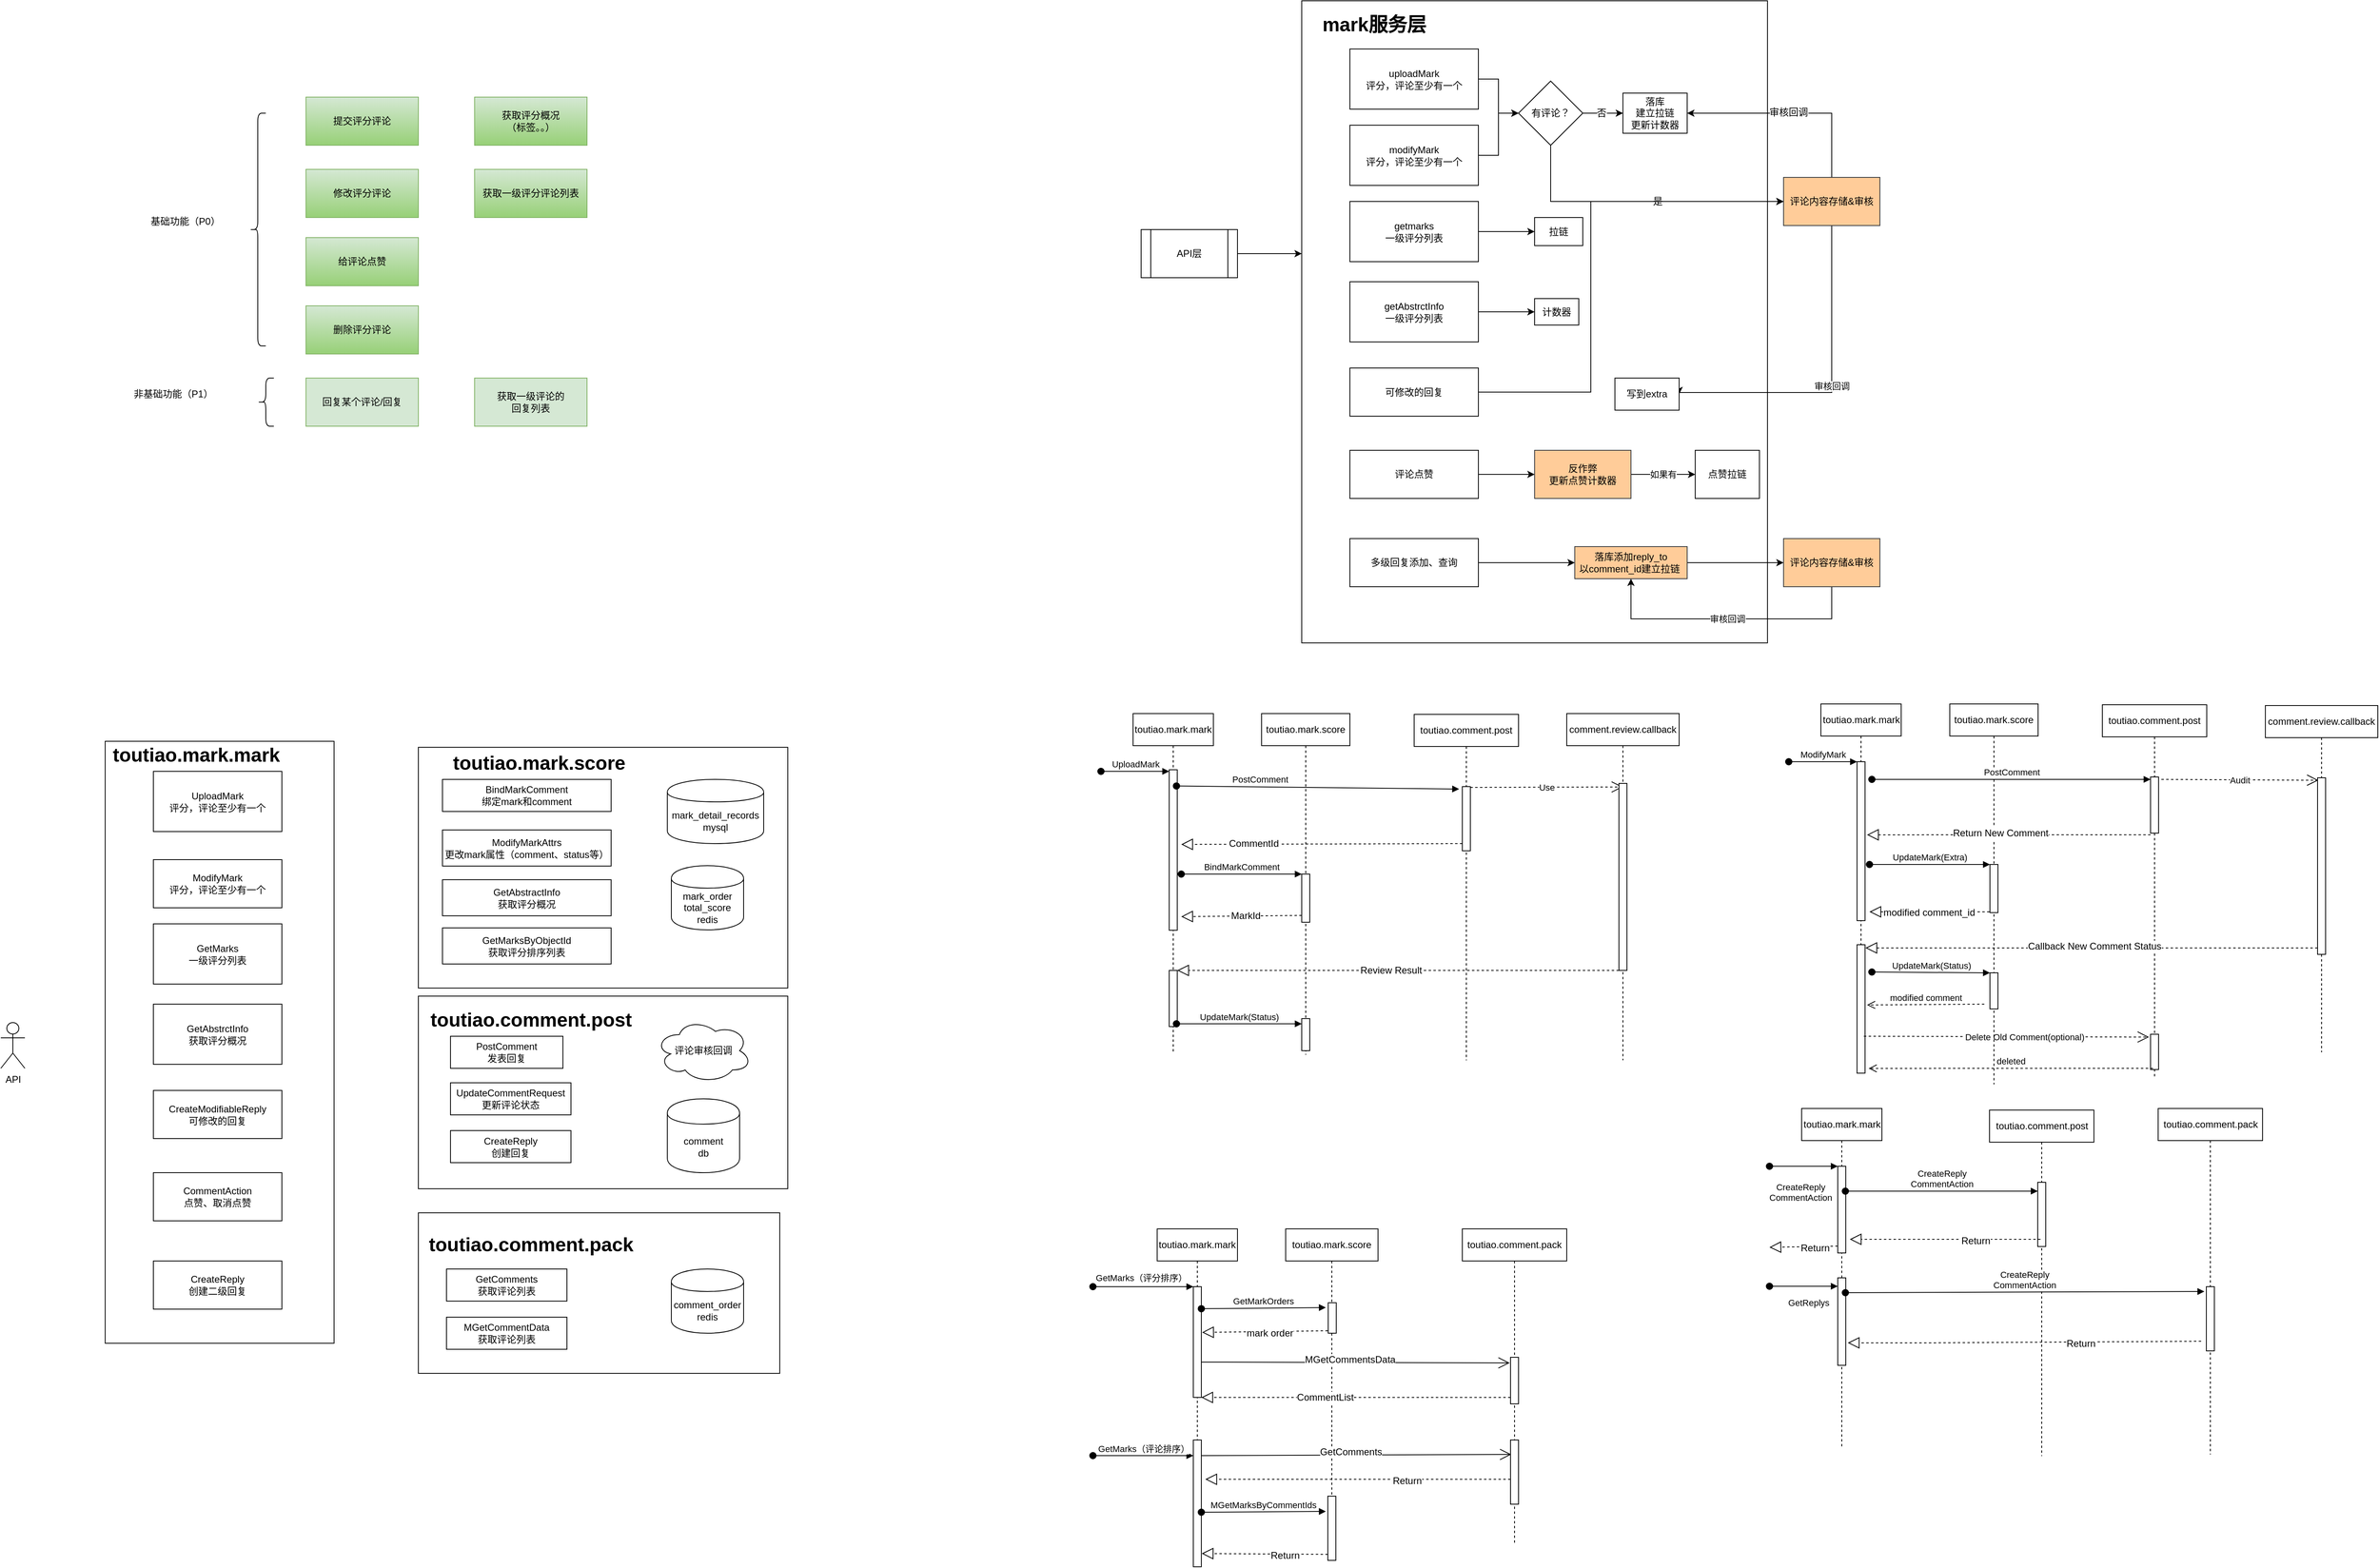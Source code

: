 <mxfile version="10.5.9" type="github"><diagram id="iooIdFOEJ5cIT9L6eQo0" name="Page-1"><mxGraphModel dx="1158" dy="646" grid="1" gridSize="10" guides="1" tooltips="1" connect="1" arrows="1" fold="1" page="1" pageScale="1" pageWidth="5000" pageHeight="4169" math="0" shadow="0"><root><mxCell id="0"/><mxCell id="1" parent="0"/><mxCell id="ibXD6dueDuNmce3GwXh5-18" value="" style="rounded=0;whiteSpace=wrap;html=1;" parent="1" vertex="1"><mxGeometry x="640" y="1560" width="450" height="200" as="geometry"/></mxCell><mxCell id="ibXD6dueDuNmce3GwXh5-8" value="" style="rounded=0;whiteSpace=wrap;html=1;" parent="1" vertex="1"><mxGeometry x="250" y="972.5" width="285" height="750" as="geometry"/></mxCell><mxCell id="VQT5lok_7A-2GK5pUHQ1-19" value="" style="rounded=0;whiteSpace=wrap;html=1;" parent="1" vertex="1"><mxGeometry x="1740" y="50" width="580" height="800" as="geometry"/></mxCell><mxCell id="VQT5lok_7A-2GK5pUHQ1-1" value="提交评分评论" style="rounded=0;whiteSpace=wrap;html=1;fillColor=#d5e8d4;strokeColor=#82b366;gradientColor=#97d077;" parent="1" vertex="1"><mxGeometry x="500" y="170" width="140" height="60" as="geometry"/></mxCell><mxCell id="VQT5lok_7A-2GK5pUHQ1-2" value="修改评分评论" style="rounded=0;whiteSpace=wrap;html=1;fillColor=#d5e8d4;strokeColor=#82b366;gradientColor=#97d077;" parent="1" vertex="1"><mxGeometry x="500" y="260" width="140" height="60" as="geometry"/></mxCell><mxCell id="VQT5lok_7A-2GK5pUHQ1-3" value="给评论点赞" style="rounded=0;whiteSpace=wrap;html=1;fillColor=#d5e8d4;strokeColor=#82b366;gradientColor=#97d077;" parent="1" vertex="1"><mxGeometry x="500" y="345" width="140" height="60" as="geometry"/></mxCell><mxCell id="VQT5lok_7A-2GK5pUHQ1-4" value="回复某个评论/回复" style="rounded=0;whiteSpace=wrap;html=1;fillColor=#d5e8d4;strokeColor=#82b366;" parent="1" vertex="1"><mxGeometry x="500" y="520" width="140" height="60" as="geometry"/></mxCell><mxCell id="VQT5lok_7A-2GK5pUHQ1-5" value="获取评分概况&lt;br&gt;（标签。。）" style="rounded=0;whiteSpace=wrap;html=1;fillColor=#d5e8d4;strokeColor=#82b366;gradientColor=#97d077;" parent="1" vertex="1"><mxGeometry x="710" y="170" width="140" height="60" as="geometry"/></mxCell><mxCell id="VQT5lok_7A-2GK5pUHQ1-8" value="获取一级评分评论列表" style="rounded=0;whiteSpace=wrap;html=1;fillColor=#d5e8d4;strokeColor=#82b366;gradientColor=#97d077;" parent="1" vertex="1"><mxGeometry x="710" y="260" width="140" height="60" as="geometry"/></mxCell><mxCell id="VQT5lok_7A-2GK5pUHQ1-9" value="获取一级评论的&lt;br&gt;回复列表" style="rounded=0;whiteSpace=wrap;html=1;fillColor=#d5e8d4;strokeColor=#82b366;" parent="1" vertex="1"><mxGeometry x="710" y="520" width="140" height="60" as="geometry"/></mxCell><mxCell id="VQT5lok_7A-2GK5pUHQ1-11" value="" style="shape=curlyBracket;whiteSpace=wrap;html=1;rounded=1;" parent="1" vertex="1"><mxGeometry x="430" y="190" width="20" height="290" as="geometry"/></mxCell><mxCell id="VQT5lok_7A-2GK5pUHQ1-12" value="基础功能（P0）" style="text;html=1;strokeColor=none;fillColor=none;align=center;verticalAlign=middle;whiteSpace=wrap;rounded=0;" parent="1" vertex="1"><mxGeometry x="300" y="315" width="100" height="20" as="geometry"/></mxCell><mxCell id="VQT5lok_7A-2GK5pUHQ1-13" value="" style="shape=curlyBracket;whiteSpace=wrap;html=1;rounded=1;" parent="1" vertex="1"><mxGeometry x="440" y="520" width="20" height="60" as="geometry"/></mxCell><mxCell id="VQT5lok_7A-2GK5pUHQ1-14" value="非基础功能（P1）" style="text;html=1;strokeColor=none;fillColor=none;align=center;verticalAlign=middle;whiteSpace=wrap;rounded=0;" parent="1" vertex="1"><mxGeometry x="280" y="530" width="110" height="20" as="geometry"/></mxCell><mxCell id="VQT5lok_7A-2GK5pUHQ1-41" style="edgeStyle=orthogonalEdgeStyle;rounded=0;orthogonalLoop=1;jettySize=auto;html=1;entryX=0;entryY=0.5;entryDx=0;entryDy=0;" parent="1" source="VQT5lok_7A-2GK5pUHQ1-17" target="VQT5lok_7A-2GK5pUHQ1-34" edge="1"><mxGeometry relative="1" as="geometry"/></mxCell><mxCell id="VQT5lok_7A-2GK5pUHQ1-17" value="uploadMark&lt;br&gt;评分，评论至少有一个&lt;br&gt;" style="rounded=0;whiteSpace=wrap;html=1;" parent="1" vertex="1"><mxGeometry x="1800" y="110" width="160" height="75" as="geometry"/></mxCell><mxCell id="VQT5lok_7A-2GK5pUHQ1-28" value="落库&lt;br&gt;建立拉链&lt;br&gt;更新计数器&lt;br&gt;" style="rounded=0;whiteSpace=wrap;html=1;" parent="1" vertex="1"><mxGeometry x="2140" y="165" width="80" height="50" as="geometry"/></mxCell><mxCell id="VQT5lok_7A-2GK5pUHQ1-44" value="" style="edgeStyle=orthogonalEdgeStyle;rounded=0;orthogonalLoop=1;jettySize=auto;html=1;" parent="1" source="VQT5lok_7A-2GK5pUHQ1-18" target="VQT5lok_7A-2GK5pUHQ1-19" edge="1"><mxGeometry relative="1" as="geometry"><mxPoint x="1640" y="315" as="targetPoint"/><Array as="points"><mxPoint x="1620" y="365"/><mxPoint x="1620" y="365"/></Array></mxGeometry></mxCell><mxCell id="VQT5lok_7A-2GK5pUHQ1-18" value="API层" style="shape=process;whiteSpace=wrap;html=1;backgroundOutline=1;" parent="1" vertex="1"><mxGeometry x="1540" y="335" width="120" height="60" as="geometry"/></mxCell><mxCell id="VQT5lok_7A-2GK5pUHQ1-20" value="mark服务层" style="text;strokeColor=none;fillColor=none;html=1;fontSize=24;fontStyle=1;verticalAlign=middle;align=center;" parent="1" vertex="1"><mxGeometry x="1780" y="60" width="100" height="40" as="geometry"/></mxCell><mxCell id="VQT5lok_7A-2GK5pUHQ1-42" style="edgeStyle=orthogonalEdgeStyle;rounded=0;orthogonalLoop=1;jettySize=auto;html=1;entryX=0;entryY=0.5;entryDx=0;entryDy=0;" parent="1" source="VQT5lok_7A-2GK5pUHQ1-21" target="VQT5lok_7A-2GK5pUHQ1-34" edge="1"><mxGeometry relative="1" as="geometry"/></mxCell><mxCell id="VQT5lok_7A-2GK5pUHQ1-21" value="modifyMark&lt;br&gt;评分，评论至少有一个&lt;br&gt;" style="rounded=0;whiteSpace=wrap;html=1;" parent="1" vertex="1"><mxGeometry x="1800" y="205" width="160" height="75" as="geometry"/></mxCell><mxCell id="VQT5lok_7A-2GK5pUHQ1-24" value="删除评分评论" style="rounded=0;whiteSpace=wrap;html=1;fillColor=#d5e8d4;strokeColor=#82b366;gradientColor=#97d077;" parent="1" vertex="1"><mxGeometry x="500" y="430" width="140" height="60" as="geometry"/></mxCell><mxCell id="VQT5lok_7A-2GK5pUHQ1-46" value="" style="edgeStyle=orthogonalEdgeStyle;rounded=0;orthogonalLoop=1;jettySize=auto;html=1;" parent="1" source="VQT5lok_7A-2GK5pUHQ1-25" target="VQT5lok_7A-2GK5pUHQ1-45" edge="1"><mxGeometry relative="1" as="geometry"/></mxCell><mxCell id="VQT5lok_7A-2GK5pUHQ1-25" value="getmarks&lt;br&gt;一级评分列表&lt;br&gt;" style="rounded=0;whiteSpace=wrap;html=1;" parent="1" vertex="1"><mxGeometry x="1800" y="300" width="160" height="75" as="geometry"/></mxCell><mxCell id="VQT5lok_7A-2GK5pUHQ1-52" value="" style="edgeStyle=orthogonalEdgeStyle;rounded=0;orthogonalLoop=1;jettySize=auto;html=1;" parent="1" source="VQT5lok_7A-2GK5pUHQ1-49" target="VQT5lok_7A-2GK5pUHQ1-51" edge="1"><mxGeometry relative="1" as="geometry"/></mxCell><mxCell id="VQT5lok_7A-2GK5pUHQ1-49" value="getAbstrctInfo&lt;br&gt;一级评分列表&lt;br&gt;" style="rounded=0;whiteSpace=wrap;html=1;" parent="1" vertex="1"><mxGeometry x="1800" y="400" width="160" height="75" as="geometry"/></mxCell><mxCell id="VQT5lok_7A-2GK5pUHQ1-51" value="计数器&lt;br&gt;" style="rounded=0;whiteSpace=wrap;html=1;" parent="1" vertex="1"><mxGeometry x="2030" y="421" width="55" height="33" as="geometry"/></mxCell><mxCell id="VQT5lok_7A-2GK5pUHQ1-45" value="拉链" style="rounded=0;whiteSpace=wrap;html=1;" parent="1" vertex="1"><mxGeometry x="2030" y="320" width="60" height="35" as="geometry"/></mxCell><mxCell id="VQT5lok_7A-2GK5pUHQ1-39" style="edgeStyle=orthogonalEdgeStyle;rounded=0;orthogonalLoop=1;jettySize=auto;html=1;entryX=1;entryY=0.5;entryDx=0;entryDy=0;" parent="1" source="VQT5lok_7A-2GK5pUHQ1-30" target="VQT5lok_7A-2GK5pUHQ1-28" edge="1"><mxGeometry relative="1" as="geometry"><Array as="points"><mxPoint x="2400" y="190"/></Array></mxGeometry></mxCell><mxCell id="VQT5lok_7A-2GK5pUHQ1-40" value="审核回调" style="text;html=1;resizable=0;points=[];align=center;verticalAlign=middle;labelBackgroundColor=#ffffff;" parent="VQT5lok_7A-2GK5pUHQ1-39" vertex="1" connectable="0"><mxGeometry x="0.03" y="-1" relative="1" as="geometry"><mxPoint as="offset"/></mxGeometry></mxCell><mxCell id="VQT5lok_7A-2GK5pUHQ1-57" value="审核回调" style="edgeStyle=orthogonalEdgeStyle;rounded=0;orthogonalLoop=1;jettySize=auto;html=1;entryX=1;entryY=0.5;entryDx=0;entryDy=0;" parent="1" source="VQT5lok_7A-2GK5pUHQ1-30" target="VQT5lok_7A-2GK5pUHQ1-56" edge="1"><mxGeometry relative="1" as="geometry"><Array as="points"><mxPoint x="2400" y="538"/></Array></mxGeometry></mxCell><mxCell id="VQT5lok_7A-2GK5pUHQ1-30" value="评论内容存储&amp;amp;审核" style="rounded=0;whiteSpace=wrap;html=1;fillColor=#ffcc99;strokeColor=#36393d;" parent="1" vertex="1"><mxGeometry x="2340" y="270" width="120" height="60" as="geometry"/></mxCell><mxCell id="VQT5lok_7A-2GK5pUHQ1-35" value="" style="edgeStyle=orthogonalEdgeStyle;rounded=0;orthogonalLoop=1;jettySize=auto;html=1;" parent="1" source="VQT5lok_7A-2GK5pUHQ1-34" target="VQT5lok_7A-2GK5pUHQ1-28" edge="1"><mxGeometry relative="1" as="geometry"/></mxCell><mxCell id="VQT5lok_7A-2GK5pUHQ1-36" value="否" style="text;html=1;resizable=0;points=[];align=center;verticalAlign=middle;labelBackgroundColor=#ffffff;" parent="VQT5lok_7A-2GK5pUHQ1-35" vertex="1" connectable="0"><mxGeometry x="-0.08" relative="1" as="geometry"><mxPoint as="offset"/></mxGeometry></mxCell><mxCell id="VQT5lok_7A-2GK5pUHQ1-37" style="edgeStyle=orthogonalEdgeStyle;rounded=0;orthogonalLoop=1;jettySize=auto;html=1;entryX=0;entryY=0.5;entryDx=0;entryDy=0;" parent="1" source="VQT5lok_7A-2GK5pUHQ1-34" target="VQT5lok_7A-2GK5pUHQ1-30" edge="1"><mxGeometry relative="1" as="geometry"><Array as="points"><mxPoint x="2050" y="300"/></Array></mxGeometry></mxCell><mxCell id="VQT5lok_7A-2GK5pUHQ1-38" value="是" style="text;html=1;resizable=0;points=[];align=center;verticalAlign=middle;labelBackgroundColor=#ffffff;" parent="VQT5lok_7A-2GK5pUHQ1-37" vertex="1" connectable="0"><mxGeometry x="0.128" relative="1" as="geometry"><mxPoint as="offset"/></mxGeometry></mxCell><mxCell id="VQT5lok_7A-2GK5pUHQ1-34" value="有评论？" style="rhombus;whiteSpace=wrap;html=1;" parent="1" vertex="1"><mxGeometry x="2010" y="150" width="80" height="80" as="geometry"/></mxCell><mxCell id="VQT5lok_7A-2GK5pUHQ1-55" style="edgeStyle=orthogonalEdgeStyle;rounded=0;orthogonalLoop=1;jettySize=auto;html=1;" parent="1" source="VQT5lok_7A-2GK5pUHQ1-53" target="VQT5lok_7A-2GK5pUHQ1-30" edge="1"><mxGeometry relative="1" as="geometry"><Array as="points"><mxPoint x="2100" y="538"/><mxPoint x="2100" y="300"/></Array></mxGeometry></mxCell><mxCell id="VQT5lok_7A-2GK5pUHQ1-53" value="可修改的回复" style="rounded=0;whiteSpace=wrap;html=1;" parent="1" vertex="1"><mxGeometry x="1800" y="507.5" width="160" height="60" as="geometry"/></mxCell><mxCell id="VQT5lok_7A-2GK5pUHQ1-61" value="" style="edgeStyle=orthogonalEdgeStyle;rounded=0;orthogonalLoop=1;jettySize=auto;html=1;entryX=0;entryY=0.5;entryDx=0;entryDy=0;" parent="1" source="VQT5lok_7A-2GK5pUHQ1-54" target="VQT5lok_7A-2GK5pUHQ1-58" edge="1"><mxGeometry relative="1" as="geometry"><mxPoint x="2040" y="750" as="targetPoint"/></mxGeometry></mxCell><mxCell id="VQT5lok_7A-2GK5pUHQ1-54" value="多级回复添加、查询" style="rounded=0;whiteSpace=wrap;html=1;" parent="1" vertex="1"><mxGeometry x="1800" y="720" width="160" height="60" as="geometry"/></mxCell><mxCell id="VQT5lok_7A-2GK5pUHQ1-56" value="写到extra" style="rounded=0;whiteSpace=wrap;html=1;" parent="1" vertex="1"><mxGeometry x="2130" y="520" width="80" height="40" as="geometry"/></mxCell><mxCell id="VQT5lok_7A-2GK5pUHQ1-63" style="edgeStyle=orthogonalEdgeStyle;rounded=0;orthogonalLoop=1;jettySize=auto;html=1;entryX=0;entryY=0.5;entryDx=0;entryDy=0;" parent="1" source="VQT5lok_7A-2GK5pUHQ1-58" target="VQT5lok_7A-2GK5pUHQ1-62" edge="1"><mxGeometry relative="1" as="geometry"/></mxCell><mxCell id="VQT5lok_7A-2GK5pUHQ1-58" value="落库添加reply_to&lt;br&gt;以comment_id建立拉链&amp;nbsp;" style="rounded=0;whiteSpace=wrap;html=1;fillColor=#ffcc99;strokeColor=#36393d;" parent="1" vertex="1"><mxGeometry x="2080" y="730" width="140" height="40" as="geometry"/></mxCell><mxCell id="VQT5lok_7A-2GK5pUHQ1-64" value="审核回调" style="edgeStyle=orthogonalEdgeStyle;rounded=0;orthogonalLoop=1;jettySize=auto;html=1;entryX=0.5;entryY=1;entryDx=0;entryDy=0;" parent="1" source="VQT5lok_7A-2GK5pUHQ1-62" target="VQT5lok_7A-2GK5pUHQ1-58" edge="1"><mxGeometry relative="1" as="geometry"><Array as="points"><mxPoint x="2400" y="820"/><mxPoint x="2150" y="820"/></Array></mxGeometry></mxCell><mxCell id="VQT5lok_7A-2GK5pUHQ1-62" value="评论内容存储&amp;amp;审核" style="rounded=0;whiteSpace=wrap;html=1;fillColor=#ffcc99;strokeColor=#36393d;" parent="1" vertex="1"><mxGeometry x="2340" y="720" width="120" height="60" as="geometry"/></mxCell><mxCell id="VQT5lok_7A-2GK5pUHQ1-70" style="edgeStyle=orthogonalEdgeStyle;rounded=0;orthogonalLoop=1;jettySize=auto;html=1;entryX=0;entryY=0.5;entryDx=0;entryDy=0;" parent="1" source="VQT5lok_7A-2GK5pUHQ1-65" target="VQT5lok_7A-2GK5pUHQ1-66" edge="1"><mxGeometry relative="1" as="geometry"/></mxCell><mxCell id="VQT5lok_7A-2GK5pUHQ1-65" value="评论点赞" style="rounded=0;whiteSpace=wrap;html=1;" parent="1" vertex="1"><mxGeometry x="1800" y="610" width="160" height="60" as="geometry"/></mxCell><mxCell id="VQT5lok_7A-2GK5pUHQ1-69" value="如果有" style="edgeStyle=orthogonalEdgeStyle;rounded=0;orthogonalLoop=1;jettySize=auto;html=1;exitX=1;exitY=0.5;exitDx=0;exitDy=0;entryX=0;entryY=0.5;entryDx=0;entryDy=0;" parent="1" source="VQT5lok_7A-2GK5pUHQ1-66" target="VQT5lok_7A-2GK5pUHQ1-67" edge="1"><mxGeometry relative="1" as="geometry"/></mxCell><mxCell id="VQT5lok_7A-2GK5pUHQ1-66" value="反作弊&lt;br&gt;更新点赞计数器" style="rounded=0;whiteSpace=wrap;html=1;fillColor=#ffcc99;strokeColor=#36393d;" parent="1" vertex="1"><mxGeometry x="2030" y="610" width="120" height="60" as="geometry"/></mxCell><mxCell id="VQT5lok_7A-2GK5pUHQ1-67" value="点赞拉链" style="rounded=0;whiteSpace=wrap;html=1;" parent="1" vertex="1"><mxGeometry x="2230" y="610" width="80" height="60" as="geometry"/></mxCell><mxCell id="ibXD6dueDuNmce3GwXh5-1" value="UploadMark&lt;br&gt;评分，评论至少有一个&lt;br&gt;" style="rounded=0;whiteSpace=wrap;html=1;" parent="1" vertex="1"><mxGeometry x="310" y="1010" width="160" height="75" as="geometry"/></mxCell><mxCell id="ibXD6dueDuNmce3GwXh5-2" value="ModifyMark&lt;br&gt;评分，评论至少有一个&lt;br&gt;" style="rounded=0;whiteSpace=wrap;html=1;" parent="1" vertex="1"><mxGeometry x="310" y="1120" width="160" height="60" as="geometry"/></mxCell><mxCell id="ibXD6dueDuNmce3GwXh5-3" value="GetMarks&lt;br&gt;一级评分列表&lt;br&gt;" style="rounded=0;whiteSpace=wrap;html=1;" parent="1" vertex="1"><mxGeometry x="310" y="1200" width="160" height="75" as="geometry"/></mxCell><mxCell id="ibXD6dueDuNmce3GwXh5-4" value="GetAbstrctInfo&lt;br&gt;获取评分概况&lt;br&gt;" style="rounded=0;whiteSpace=wrap;html=1;" parent="1" vertex="1"><mxGeometry x="310" y="1300" width="160" height="75" as="geometry"/></mxCell><mxCell id="ibXD6dueDuNmce3GwXh5-5" value="CreateModifiableReply&lt;br&gt;可修改的回复" style="rounded=0;whiteSpace=wrap;html=1;" parent="1" vertex="1"><mxGeometry x="310" y="1407.5" width="160" height="60" as="geometry"/></mxCell><mxCell id="ibXD6dueDuNmce3GwXh5-6" value="CreateReply&lt;br&gt;创建二级回复&lt;br&gt;" style="rounded=0;whiteSpace=wrap;html=1;" parent="1" vertex="1"><mxGeometry x="310" y="1620" width="160" height="60" as="geometry"/></mxCell><mxCell id="ibXD6dueDuNmce3GwXh5-7" value="CommentAction&lt;br&gt;点赞、取消点赞&lt;br&gt;" style="rounded=0;whiteSpace=wrap;html=1;" parent="1" vertex="1"><mxGeometry x="310" y="1510" width="160" height="60" as="geometry"/></mxCell><mxCell id="ibXD6dueDuNmce3GwXh5-9" value="" style="rounded=0;whiteSpace=wrap;html=1;" parent="1" vertex="1"><mxGeometry x="640" y="980" width="460" height="300" as="geometry"/></mxCell><mxCell id="ibXD6dueDuNmce3GwXh5-10" value="toutiao.mark.mark" style="text;strokeColor=none;fillColor=none;html=1;fontSize=24;fontStyle=1;verticalAlign=middle;align=center;" parent="1" vertex="1"><mxGeometry x="250" y="970" width="225" height="40" as="geometry"/></mxCell><mxCell id="ibXD6dueDuNmce3GwXh5-11" value="toutiao.mark.score" style="text;strokeColor=none;fillColor=none;html=1;fontSize=24;fontStyle=1;verticalAlign=middle;align=center;" parent="1" vertex="1"><mxGeometry x="660" y="980" width="260" height="40" as="geometry"/></mxCell><mxCell id="ibXD6dueDuNmce3GwXh5-12" value="BindMarkComment&lt;br&gt;绑定mark和comment&lt;br&gt;" style="rounded=0;whiteSpace=wrap;html=1;" parent="1" vertex="1"><mxGeometry x="670" y="1020" width="210" height="40" as="geometry"/></mxCell><mxCell id="ibXD6dueDuNmce3GwXh5-15" value="" style="rounded=0;whiteSpace=wrap;html=1;" parent="1" vertex="1"><mxGeometry x="640" y="1290" width="460" height="240" as="geometry"/></mxCell><mxCell id="ibXD6dueDuNmce3GwXh5-16" value="toutiao.comment.post" style="text;strokeColor=none;fillColor=none;html=1;fontSize=24;fontStyle=1;verticalAlign=middle;align=center;" parent="1" vertex="1"><mxGeometry x="650" y="1300" width="260" height="40" as="geometry"/></mxCell><mxCell id="ibXD6dueDuNmce3GwXh5-17" value="toutiao.comment.pack" style="text;strokeColor=none;fillColor=none;html=1;fontSize=24;fontStyle=1;verticalAlign=middle;align=center;" parent="1" vertex="1"><mxGeometry x="650" y="1580" width="260" height="40" as="geometry"/></mxCell><mxCell id="ibXD6dueDuNmce3GwXh5-20" value="ModifyMarkAttrs&lt;br&gt;更改mark属性（comment、status等）&lt;br&gt;" style="rounded=0;whiteSpace=wrap;html=1;" parent="1" vertex="1"><mxGeometry x="670" y="1083" width="210" height="45" as="geometry"/></mxCell><mxCell id="ibXD6dueDuNmce3GwXh5-21" value="GetAbstractInfo&lt;br&gt;获取评分概况&lt;br&gt;" style="rounded=0;whiteSpace=wrap;html=1;" parent="1" vertex="1"><mxGeometry x="670" y="1145" width="210" height="45" as="geometry"/></mxCell><mxCell id="ibXD6dueDuNmce3GwXh5-22" value="GetMarksByObjectId&lt;br&gt;获取评分排序列表&lt;br&gt;" style="rounded=0;whiteSpace=wrap;html=1;" parent="1" vertex="1"><mxGeometry x="670" y="1205" width="210" height="45" as="geometry"/></mxCell><mxCell id="ibXD6dueDuNmce3GwXh5-23" value="PostComment&lt;br&gt;发表回复&lt;br&gt;" style="rounded=0;whiteSpace=wrap;html=1;" parent="1" vertex="1"><mxGeometry x="680" y="1340" width="140" height="40" as="geometry"/></mxCell><mxCell id="ibXD6dueDuNmce3GwXh5-26" value="UpdateCommentRequest&lt;br&gt;更新评论状态&lt;br&gt;" style="rounded=0;whiteSpace=wrap;html=1;" parent="1" vertex="1"><mxGeometry x="680" y="1398" width="150" height="40" as="geometry"/></mxCell><mxCell id="ibXD6dueDuNmce3GwXh5-27" value="CreateReply&lt;br&gt;创建回复&lt;br&gt;" style="rounded=0;whiteSpace=wrap;html=1;" parent="1" vertex="1"><mxGeometry x="680" y="1457.5" width="150" height="40" as="geometry"/></mxCell><mxCell id="ibXD6dueDuNmce3GwXh5-28" value="GetComments&lt;br&gt;获取评论列表&lt;br&gt;" style="rounded=0;whiteSpace=wrap;html=1;" parent="1" vertex="1"><mxGeometry x="675" y="1630" width="150" height="40" as="geometry"/></mxCell><mxCell id="ibXD6dueDuNmce3GwXh5-29" value="MGetCommentData&lt;br&gt;获取评论列表&lt;br&gt;" style="rounded=0;whiteSpace=wrap;html=1;" parent="1" vertex="1"><mxGeometry x="675" y="1690" width="150" height="40" as="geometry"/></mxCell><mxCell id="ibXD6dueDuNmce3GwXh5-44" value="API" style="shape=umlActor;verticalLabelPosition=bottom;labelBackgroundColor=#ffffff;verticalAlign=top;html=1;outlineConnect=0;" parent="1" vertex="1"><mxGeometry x="120" y="1323" width="30" height="57" as="geometry"/></mxCell><mxCell id="ibXD6dueDuNmce3GwXh5-47" value="toutiao.mark.mark" style="shape=umlLifeline;perimeter=lifelinePerimeter;whiteSpace=wrap;html=1;container=1;collapsible=0;recursiveResize=0;outlineConnect=0;" parent="1" vertex="1"><mxGeometry x="1530" y="938" width="100" height="422" as="geometry"/></mxCell><mxCell id="ibXD6dueDuNmce3GwXh5-54" value="" style="html=1;points=[];perimeter=orthogonalPerimeter;" parent="ibXD6dueDuNmce3GwXh5-47" vertex="1"><mxGeometry x="45" y="70" width="10" height="200" as="geometry"/></mxCell><mxCell id="ibXD6dueDuNmce3GwXh5-55" value="UploadMark" style="html=1;verticalAlign=bottom;startArrow=oval;endArrow=block;startSize=8;" parent="ibXD6dueDuNmce3GwXh5-47" target="ibXD6dueDuNmce3GwXh5-54" edge="1"><mxGeometry relative="1" as="geometry"><mxPoint x="-40" y="72" as="sourcePoint"/></mxGeometry></mxCell><mxCell id="ibXD6dueDuNmce3GwXh5-73" value="" style="endArrow=block;dashed=1;endFill=0;endSize=12;html=1;exitX=0;exitY=0.913;exitDx=0;exitDy=0;exitPerimeter=0;" parent="ibXD6dueDuNmce3GwXh5-47" edge="1"><mxGeometry width="160" relative="1" as="geometry"><mxPoint x="210" y="251.5" as="sourcePoint"/><mxPoint x="60" y="253" as="targetPoint"/></mxGeometry></mxCell><mxCell id="ibXD6dueDuNmce3GwXh5-74" value="MarkId" style="text;html=1;resizable=0;points=[];align=center;verticalAlign=middle;labelBackgroundColor=#ffffff;" parent="ibXD6dueDuNmce3GwXh5-73" vertex="1" connectable="0"><mxGeometry x="-0.318" y="2" relative="1" as="geometry"><mxPoint x="-19" y="-2" as="offset"/></mxGeometry></mxCell><mxCell id="ibXD6dueDuNmce3GwXh5-168" value="" style="html=1;points=[];perimeter=orthogonalPerimeter;" parent="ibXD6dueDuNmce3GwXh5-47" vertex="1"><mxGeometry x="45" y="320" width="10" height="70" as="geometry"/></mxCell><mxCell id="ibXD6dueDuNmce3GwXh5-49" value="toutiao.mark.score" style="shape=umlLifeline;perimeter=lifelinePerimeter;whiteSpace=wrap;html=1;container=1;collapsible=0;recursiveResize=0;outlineConnect=0;" parent="1" vertex="1"><mxGeometry x="1690" y="938" width="110" height="425" as="geometry"/></mxCell><mxCell id="ibXD6dueDuNmce3GwXh5-68" value="" style="html=1;points=[];perimeter=orthogonalPerimeter;" parent="ibXD6dueDuNmce3GwXh5-49" vertex="1"><mxGeometry x="50" y="200" width="10" height="60" as="geometry"/></mxCell><mxCell id="ibXD6dueDuNmce3GwXh5-69" value="BindMarkComment" style="html=1;verticalAlign=bottom;startArrow=oval;endArrow=block;startSize=8;" parent="ibXD6dueDuNmce3GwXh5-49" target="ibXD6dueDuNmce3GwXh5-68" edge="1"><mxGeometry relative="1" as="geometry"><mxPoint x="-100" y="200" as="sourcePoint"/></mxGeometry></mxCell><mxCell id="ibXD6dueDuNmce3GwXh5-169" value="" style="html=1;points=[];perimeter=orthogonalPerimeter;" parent="ibXD6dueDuNmce3GwXh5-49" vertex="1"><mxGeometry x="50" y="380" width="10" height="40" as="geometry"/></mxCell><mxCell id="ibXD6dueDuNmce3GwXh5-50" value="toutiao.comment.post" style="shape=umlLifeline;perimeter=lifelinePerimeter;whiteSpace=wrap;html=1;container=1;collapsible=0;recursiveResize=0;outlineConnect=0;" parent="1" vertex="1"><mxGeometry x="1880" y="939" width="130" height="431" as="geometry"/></mxCell><mxCell id="ibXD6dueDuNmce3GwXh5-58" value="" style="html=1;points=[];perimeter=orthogonalPerimeter;" parent="ibXD6dueDuNmce3GwXh5-50" vertex="1"><mxGeometry x="60" y="90" width="10" height="80" as="geometry"/></mxCell><mxCell id="YWInM7oDBnEMc51So6lA-2" value="Use" style="endArrow=open;endSize=12;dashed=1;html=1;entryX=0.5;entryY=0.019;entryDx=0;entryDy=0;entryPerimeter=0;" parent="ibXD6dueDuNmce3GwXh5-50" target="ibXD6dueDuNmce3GwXh5-60" edge="1"><mxGeometry width="160" relative="1" as="geometry"><mxPoint x="70" y="91" as="sourcePoint"/><mxPoint x="230" y="91" as="targetPoint"/></mxGeometry></mxCell><mxCell id="ibXD6dueDuNmce3GwXh5-52" value="comment.review.callback" style="shape=umlLifeline;perimeter=lifelinePerimeter;whiteSpace=wrap;html=1;container=1;collapsible=0;recursiveResize=0;outlineConnect=0;" parent="1" vertex="1"><mxGeometry x="2070" y="938" width="140" height="432" as="geometry"/></mxCell><mxCell id="ibXD6dueDuNmce3GwXh5-60" value="" style="html=1;points=[];perimeter=orthogonalPerimeter;" parent="ibXD6dueDuNmce3GwXh5-52" vertex="1"><mxGeometry x="65" y="87" width="10" height="233" as="geometry"/></mxCell><mxCell id="ibXD6dueDuNmce3GwXh5-59" value="PostComment" style="html=1;verticalAlign=bottom;startArrow=oval;endArrow=block;startSize=8;exitX=0.9;exitY=0.101;exitDx=0;exitDy=0;exitPerimeter=0;entryX=-0.4;entryY=0.038;entryDx=0;entryDy=0;entryPerimeter=0;" parent="1" source="ibXD6dueDuNmce3GwXh5-54" target="ibXD6dueDuNmce3GwXh5-58" edge="1"><mxGeometry x="-0.408" relative="1" as="geometry"><mxPoint x="1880" y="1029" as="sourcePoint"/><mxPoint as="offset"/></mxGeometry></mxCell><mxCell id="ibXD6dueDuNmce3GwXh5-62" value="" style="endArrow=block;dashed=1;endFill=0;endSize=12;html=1;" parent="1" source="ibXD6dueDuNmce3GwXh5-60" target="ibXD6dueDuNmce3GwXh5-168" edge="1"><mxGeometry width="160" relative="1" as="geometry"><mxPoint x="2180" y="1220" as="sourcePoint"/><mxPoint x="2240" y="1110" as="targetPoint"/></mxGeometry></mxCell><mxCell id="ibXD6dueDuNmce3GwXh5-63" value="Review Result" style="text;html=1;resizable=0;points=[];align=center;verticalAlign=middle;labelBackgroundColor=#ffffff;" parent="ibXD6dueDuNmce3GwXh5-62" vertex="1" connectable="0"><mxGeometry x="-0.318" y="2" relative="1" as="geometry"><mxPoint x="-97" y="-2" as="offset"/></mxGeometry></mxCell><mxCell id="ibXD6dueDuNmce3GwXh5-66" value="" style="endArrow=block;dashed=1;endFill=0;endSize=12;html=1;exitX=0;exitY=0.913;exitDx=0;exitDy=0;exitPerimeter=0;" parent="1" edge="1"><mxGeometry width="160" relative="1" as="geometry"><mxPoint x="1940" y="1100" as="sourcePoint"/><mxPoint x="1590" y="1101" as="targetPoint"/></mxGeometry></mxCell><mxCell id="ibXD6dueDuNmce3GwXh5-67" value="CommentId" style="text;html=1;resizable=0;points=[];align=center;verticalAlign=middle;labelBackgroundColor=#ffffff;" parent="ibXD6dueDuNmce3GwXh5-66" vertex="1" connectable="0"><mxGeometry x="-0.318" y="2" relative="1" as="geometry"><mxPoint x="-141" y="-2.5" as="offset"/></mxGeometry></mxCell><mxCell id="ibXD6dueDuNmce3GwXh5-70" value="mark_detail_records&lt;br&gt;mysql&lt;br&gt;" style="shape=cylinder;whiteSpace=wrap;html=1;boundedLbl=1;backgroundOutline=1;" parent="1" vertex="1"><mxGeometry x="950" y="1020" width="120" height="80" as="geometry"/></mxCell><mxCell id="ibXD6dueDuNmce3GwXh5-71" value="mark_order&lt;br&gt;total_score&lt;br&gt;redis&lt;br&gt;" style="shape=cylinder;whiteSpace=wrap;html=1;boundedLbl=1;backgroundOutline=1;" parent="1" vertex="1"><mxGeometry x="955" y="1127.5" width="90" height="80" as="geometry"/></mxCell><mxCell id="ibXD6dueDuNmce3GwXh5-77" value="comment&lt;br&gt;db&lt;br&gt;" style="shape=cylinder;whiteSpace=wrap;html=1;boundedLbl=1;backgroundOutline=1;" parent="1" vertex="1"><mxGeometry x="950" y="1418" width="90" height="92" as="geometry"/></mxCell><mxCell id="ibXD6dueDuNmce3GwXh5-78" value="comment_order&lt;br&gt;redis&lt;br&gt;" style="shape=cylinder;whiteSpace=wrap;html=1;boundedLbl=1;backgroundOutline=1;" parent="1" vertex="1"><mxGeometry x="955" y="1630" width="90" height="80" as="geometry"/></mxCell><mxCell id="ibXD6dueDuNmce3GwXh5-79" value="评论审核回调" style="ellipse;shape=cloud;whiteSpace=wrap;html=1;" parent="1" vertex="1"><mxGeometry x="935" y="1318" width="120" height="80" as="geometry"/></mxCell><mxCell id="ibXD6dueDuNmce3GwXh5-123" value="toutiao.mark.mark" style="shape=umlLifeline;perimeter=lifelinePerimeter;whiteSpace=wrap;html=1;container=1;collapsible=0;recursiveResize=0;outlineConnect=0;" parent="1" vertex="1"><mxGeometry x="1560" y="1580" width="100" height="393" as="geometry"/></mxCell><mxCell id="ibXD6dueDuNmce3GwXh5-124" value="" style="html=1;points=[];perimeter=orthogonalPerimeter;" parent="ibXD6dueDuNmce3GwXh5-123" vertex="1"><mxGeometry x="45" y="72" width="10" height="138" as="geometry"/></mxCell><mxCell id="ibXD6dueDuNmce3GwXh5-125" value="GetMarks（评分排序）" style="html=1;verticalAlign=bottom;startArrow=oval;endArrow=block;startSize=8;" parent="ibXD6dueDuNmce3GwXh5-123" target="ibXD6dueDuNmce3GwXh5-124" edge="1"><mxGeometry x="-0.04" y="2" relative="1" as="geometry"><mxPoint x="-80" y="72" as="sourcePoint"/><mxPoint as="offset"/></mxGeometry></mxCell><mxCell id="ibXD6dueDuNmce3GwXh5-149" value="" style="html=1;points=[];perimeter=orthogonalPerimeter;" parent="ibXD6dueDuNmce3GwXh5-123" vertex="1"><mxGeometry x="45" y="263" width="10" height="158" as="geometry"/></mxCell><mxCell id="ibXD6dueDuNmce3GwXh5-128" value="toutiao.mark.score" style="shape=umlLifeline;perimeter=lifelinePerimeter;whiteSpace=wrap;html=1;container=1;collapsible=0;recursiveResize=0;outlineConnect=0;" parent="1" vertex="1"><mxGeometry x="1720" y="1580" width="115" height="393" as="geometry"/></mxCell><mxCell id="ibXD6dueDuNmce3GwXh5-144" value="" style="html=1;points=[];perimeter=orthogonalPerimeter;" parent="ibXD6dueDuNmce3GwXh5-128" vertex="1"><mxGeometry x="52.5" y="333" width="10" height="80" as="geometry"/></mxCell><mxCell id="ibXD6dueDuNmce3GwXh5-151" value="" style="endArrow=open;endFill=1;endSize=12;html=1;entryX=0.1;entryY=0.225;entryDx=0;entryDy=0;entryPerimeter=0;" parent="ibXD6dueDuNmce3GwXh5-128" target="ibXD6dueDuNmce3GwXh5-154" edge="1"><mxGeometry width="160" relative="1" as="geometry"><mxPoint x="-105" y="282.5" as="sourcePoint"/><mxPoint x="119.5" y="282.5" as="targetPoint"/><Array as="points"/></mxGeometry></mxCell><mxCell id="ibXD6dueDuNmce3GwXh5-152" value="GetComments" style="text;html=1;resizable=0;points=[];align=center;verticalAlign=middle;labelBackgroundColor=#ffffff;" parent="ibXD6dueDuNmce3GwXh5-151" vertex="1" connectable="0"><mxGeometry x="-0.037" y="4" relative="1" as="geometry"><mxPoint as="offset"/></mxGeometry></mxCell><mxCell id="ibXD6dueDuNmce3GwXh5-157" value="" style="html=1;points=[];perimeter=orthogonalPerimeter;" parent="ibXD6dueDuNmce3GwXh5-128" vertex="1"><mxGeometry x="53" y="92" width="10" height="38" as="geometry"/></mxCell><mxCell id="ibXD6dueDuNmce3GwXh5-134" value="toutiao.comment.pack" style="shape=umlLifeline;perimeter=lifelinePerimeter;whiteSpace=wrap;html=1;container=1;collapsible=0;recursiveResize=0;outlineConnect=0;" parent="1" vertex="1"><mxGeometry x="1940" y="1580" width="130" height="393" as="geometry"/></mxCell><mxCell id="ibXD6dueDuNmce3GwXh5-153" value="" style="html=1;points=[];perimeter=orthogonalPerimeter;" parent="ibXD6dueDuNmce3GwXh5-134" vertex="1"><mxGeometry x="60" y="160" width="10" height="58" as="geometry"/></mxCell><mxCell id="ibXD6dueDuNmce3GwXh5-154" value="" style="html=1;points=[];perimeter=orthogonalPerimeter;" parent="ibXD6dueDuNmce3GwXh5-134" vertex="1"><mxGeometry x="60" y="263" width="10" height="80" as="geometry"/></mxCell><mxCell id="ibXD6dueDuNmce3GwXh5-137" value="GetMarkOrders" style="html=1;verticalAlign=bottom;startArrow=oval;endArrow=block;startSize=8;exitX=1;exitY=0.199;exitDx=0;exitDy=0;exitPerimeter=0;" parent="1" source="ibXD6dueDuNmce3GwXh5-124" edge="1"><mxGeometry relative="1" as="geometry"><mxPoint x="1910" y="1670.5" as="sourcePoint"/><mxPoint x="1770" y="1678" as="targetPoint"/></mxGeometry></mxCell><mxCell id="ibXD6dueDuNmce3GwXh5-147" value="" style="endArrow=block;dashed=1;endFill=0;endSize=12;html=1;" parent="1" edge="1" target="ibXD6dueDuNmce3GwXh5-124"><mxGeometry width="160" relative="1" as="geometry"><mxPoint x="2000" y="1790" as="sourcePoint"/><mxPoint x="1782.5" y="1732" as="targetPoint"/><Array as="points"><mxPoint x="1790" y="1790"/></Array></mxGeometry></mxCell><mxCell id="ibXD6dueDuNmce3GwXh5-148" value="CommentList" style="text;html=1;resizable=0;points=[];align=center;verticalAlign=middle;labelBackgroundColor=#ffffff;" parent="ibXD6dueDuNmce3GwXh5-147" vertex="1" connectable="0"><mxGeometry x="-0.318" y="2" relative="1" as="geometry"><mxPoint x="-99.5" y="-2" as="offset"/></mxGeometry></mxCell><mxCell id="ibXD6dueDuNmce3GwXh5-150" value="GetMarks（评论排序）" style="html=1;verticalAlign=bottom;startArrow=oval;endArrow=block;startSize=8;" parent="1" edge="1"><mxGeometry relative="1" as="geometry"><mxPoint x="1480" y="1862.5" as="sourcePoint"/><mxPoint x="1605" y="1862.5" as="targetPoint"/></mxGeometry></mxCell><mxCell id="ibXD6dueDuNmce3GwXh5-155" value="" style="endArrow=block;dashed=1;endFill=0;endSize=12;html=1;" parent="1" edge="1"><mxGeometry width="160" relative="1" as="geometry"><mxPoint x="2000" y="1892" as="sourcePoint"/><mxPoint x="1620" y="1892" as="targetPoint"/></mxGeometry></mxCell><mxCell id="ibXD6dueDuNmce3GwXh5-156" value="Return" style="text;html=1;resizable=0;points=[];align=center;verticalAlign=middle;labelBackgroundColor=#ffffff;" parent="ibXD6dueDuNmce3GwXh5-155" vertex="1" connectable="0"><mxGeometry x="-0.318" y="2" relative="1" as="geometry"><mxPoint as="offset"/></mxGeometry></mxCell><mxCell id="ibXD6dueDuNmce3GwXh5-159" value="" style="endArrow=block;dashed=1;endFill=0;endSize=12;html=1;exitX=-0.05;exitY=0.919;exitDx=0;exitDy=0;exitPerimeter=0;entryX=1.1;entryY=0.413;entryDx=0;entryDy=0;entryPerimeter=0;" parent="1" source="ibXD6dueDuNmce3GwXh5-157" target="ibXD6dueDuNmce3GwXh5-124" edge="1"><mxGeometry width="160" relative="1" as="geometry"><mxPoint x="1770" y="1753" as="sourcePoint"/><mxPoint x="1620" y="1753" as="targetPoint"/></mxGeometry></mxCell><mxCell id="ibXD6dueDuNmce3GwXh5-160" value="mark order" style="text;html=1;resizable=0;points=[];align=center;verticalAlign=middle;labelBackgroundColor=#ffffff;" parent="ibXD6dueDuNmce3GwXh5-159" vertex="1" connectable="0"><mxGeometry x="-0.318" y="2" relative="1" as="geometry"><mxPoint x="-19" y="0.5" as="offset"/></mxGeometry></mxCell><mxCell id="ibXD6dueDuNmce3GwXh5-161" value="MGetMarksByCommentIds" style="html=1;verticalAlign=bottom;startArrow=oval;endArrow=block;startSize=8;exitX=1;exitY=0.199;exitDx=0;exitDy=0;exitPerimeter=0;" parent="1" edge="1"><mxGeometry relative="1" as="geometry"><mxPoint x="1615" y="1933" as="sourcePoint"/><mxPoint x="1770" y="1932" as="targetPoint"/></mxGeometry></mxCell><mxCell id="ibXD6dueDuNmce3GwXh5-162" value="" style="endArrow=block;dashed=1;endFill=0;endSize=12;html=1;exitX=-0.05;exitY=0.919;exitDx=0;exitDy=0;exitPerimeter=0;entryX=1;entryY=0.674;entryDx=0;entryDy=0;entryPerimeter=0;" parent="1" edge="1"><mxGeometry width="160" relative="1" as="geometry"><mxPoint x="1772.5" y="1985.5" as="sourcePoint"/><mxPoint x="1615.5" y="1984.5" as="targetPoint"/></mxGeometry></mxCell><mxCell id="ibXD6dueDuNmce3GwXh5-163" value="Return" style="text;html=1;resizable=0;points=[];align=center;verticalAlign=middle;labelBackgroundColor=#ffffff;" parent="ibXD6dueDuNmce3GwXh5-162" vertex="1" connectable="0"><mxGeometry x="-0.318" y="2" relative="1" as="geometry"><mxPoint as="offset"/></mxGeometry></mxCell><mxCell id="ibXD6dueDuNmce3GwXh5-170" value="UpdateMark(Status)" style="html=1;verticalAlign=bottom;startArrow=oval;endArrow=block;startSize=8;exitX=0.9;exitY=0.95;exitDx=0;exitDy=0;exitPerimeter=0;" parent="1" source="ibXD6dueDuNmce3GwXh5-168" target="ibXD6dueDuNmce3GwXh5-169" edge="1"><mxGeometry relative="1" as="geometry"><mxPoint x="1680" y="1283" as="sourcePoint"/></mxGeometry></mxCell><mxCell id="ibXD6dueDuNmce3GwXh5-171" value="toutiao.mark.mark" style="shape=umlLifeline;perimeter=lifelinePerimeter;whiteSpace=wrap;html=1;container=1;collapsible=0;recursiveResize=0;outlineConnect=0;" parent="1" vertex="1"><mxGeometry x="2386.5" y="926" width="100" height="460" as="geometry"/></mxCell><mxCell id="ibXD6dueDuNmce3GwXh5-172" value="" style="html=1;points=[];perimeter=orthogonalPerimeter;" parent="ibXD6dueDuNmce3GwXh5-171" vertex="1"><mxGeometry x="45" y="72" width="10" height="198" as="geometry"/></mxCell><mxCell id="ibXD6dueDuNmce3GwXh5-173" value="ModifyMark" style="html=1;verticalAlign=bottom;startArrow=oval;endArrow=block;startSize=8;" parent="ibXD6dueDuNmce3GwXh5-171" target="ibXD6dueDuNmce3GwXh5-172" edge="1"><mxGeometry relative="1" as="geometry"><mxPoint x="-40" y="72" as="sourcePoint"/></mxGeometry></mxCell><mxCell id="ibXD6dueDuNmce3GwXh5-174" value="" style="endArrow=block;dashed=1;endFill=0;endSize=12;html=1;exitX=-0.05;exitY=0.983;exitDx=0;exitDy=0;exitPerimeter=0;" parent="ibXD6dueDuNmce3GwXh5-171" edge="1" source="ibXD6dueDuNmce3GwXh5-178"><mxGeometry width="160" relative="1" as="geometry"><mxPoint x="210" y="251.5" as="sourcePoint"/><mxPoint x="60.5" y="259" as="targetPoint"/></mxGeometry></mxCell><mxCell id="ibXD6dueDuNmce3GwXh5-175" value="modified comment_id" style="text;html=1;resizable=0;points=[];align=center;verticalAlign=middle;labelBackgroundColor=#ffffff;" parent="ibXD6dueDuNmce3GwXh5-174" vertex="1" connectable="0"><mxGeometry x="-0.318" y="2" relative="1" as="geometry"><mxPoint x="-25" y="-1" as="offset"/></mxGeometry></mxCell><mxCell id="ibXD6dueDuNmce3GwXh5-176" value="" style="html=1;points=[];perimeter=orthogonalPerimeter;" parent="ibXD6dueDuNmce3GwXh5-171" vertex="1"><mxGeometry x="45" y="300" width="10" height="160" as="geometry"/></mxCell><mxCell id="seh_f30eet1L1Ydxvcet-7" value="Delete Old Comment(optional)" style="endArrow=open;endSize=12;dashed=1;html=1;entryX=-0.2;entryY=0.08;entryDx=0;entryDy=0;entryPerimeter=0;" edge="1" parent="ibXD6dueDuNmce3GwXh5-171" target="seh_f30eet1L1Ydxvcet-2"><mxGeometry x="0.127" width="160" relative="1" as="geometry"><mxPoint x="53.5" y="414" as="sourcePoint"/><mxPoint x="213.5" y="414" as="targetPoint"/><mxPoint as="offset"/></mxGeometry></mxCell><mxCell id="ibXD6dueDuNmce3GwXh5-177" value="toutiao.mark.score" style="shape=umlLifeline;perimeter=lifelinePerimeter;whiteSpace=wrap;html=1;container=1;collapsible=0;recursiveResize=0;outlineConnect=0;" parent="1" vertex="1"><mxGeometry x="2547" y="926" width="110" height="474" as="geometry"/></mxCell><mxCell id="ibXD6dueDuNmce3GwXh5-178" value="" style="html=1;points=[];perimeter=orthogonalPerimeter;" parent="ibXD6dueDuNmce3GwXh5-177" vertex="1"><mxGeometry x="50" y="200" width="10" height="60" as="geometry"/></mxCell><mxCell id="ibXD6dueDuNmce3GwXh5-179" value="UpdateMark(Extra)" style="html=1;verticalAlign=bottom;startArrow=oval;endArrow=block;startSize=8;" parent="ibXD6dueDuNmce3GwXh5-177" target="ibXD6dueDuNmce3GwXh5-178" edge="1"><mxGeometry relative="1" as="geometry"><mxPoint x="-100" y="200" as="sourcePoint"/></mxGeometry></mxCell><mxCell id="ibXD6dueDuNmce3GwXh5-180" value="" style="html=1;points=[];perimeter=orthogonalPerimeter;" parent="ibXD6dueDuNmce3GwXh5-177" vertex="1"><mxGeometry x="50" y="335" width="10" height="45" as="geometry"/></mxCell><mxCell id="ibXD6dueDuNmce3GwXh5-181" value="toutiao.comment.post" style="shape=umlLifeline;perimeter=lifelinePerimeter;whiteSpace=wrap;html=1;container=1;collapsible=0;recursiveResize=0;outlineConnect=0;" parent="1" vertex="1"><mxGeometry x="2737" y="927" width="130" height="463" as="geometry"/></mxCell><mxCell id="ibXD6dueDuNmce3GwXh5-182" value="" style="html=1;points=[];perimeter=orthogonalPerimeter;" parent="ibXD6dueDuNmce3GwXh5-181" vertex="1"><mxGeometry x="60" y="90" width="10" height="70" as="geometry"/></mxCell><mxCell id="seh_f30eet1L1Ydxvcet-1" value="Audit" style="endArrow=open;endSize=12;dashed=1;html=1;entryX=0.1;entryY=0.014;entryDx=0;entryDy=0;entryPerimeter=0;" edge="1" parent="ibXD6dueDuNmce3GwXh5-181" target="ibXD6dueDuNmce3GwXh5-184"><mxGeometry width="160" relative="1" as="geometry"><mxPoint x="73.5" y="93" as="sourcePoint"/><mxPoint x="263.5" y="103" as="targetPoint"/></mxGeometry></mxCell><mxCell id="seh_f30eet1L1Ydxvcet-2" value="" style="html=1;points=[];perimeter=orthogonalPerimeter;" vertex="1" parent="ibXD6dueDuNmce3GwXh5-181"><mxGeometry x="60" y="410.5" width="10" height="44" as="geometry"/></mxCell><mxCell id="ibXD6dueDuNmce3GwXh5-183" value="comment.review.callback" style="shape=umlLifeline;perimeter=lifelinePerimeter;whiteSpace=wrap;html=1;container=1;collapsible=0;recursiveResize=0;outlineConnect=0;" parent="1" vertex="1"><mxGeometry x="2940" y="928" width="140" height="432" as="geometry"/></mxCell><mxCell id="ibXD6dueDuNmce3GwXh5-184" value="" style="html=1;points=[];perimeter=orthogonalPerimeter;" parent="ibXD6dueDuNmce3GwXh5-183" vertex="1"><mxGeometry x="65" y="90" width="10" height="220" as="geometry"/></mxCell><mxCell id="ibXD6dueDuNmce3GwXh5-185" value="PostComment" style="html=1;verticalAlign=bottom;startArrow=oval;endArrow=block;startSize=8;" parent="1" target="ibXD6dueDuNmce3GwXh5-182" edge="1"><mxGeometry relative="1" as="geometry"><mxPoint x="2450" y="1020" as="sourcePoint"/></mxGeometry></mxCell><mxCell id="ibXD6dueDuNmce3GwXh5-186" value="" style="endArrow=block;dashed=1;endFill=0;endSize=12;html=1;" parent="1" source="ibXD6dueDuNmce3GwXh5-184" edge="1"><mxGeometry width="160" relative="1" as="geometry"><mxPoint x="3036.5" y="1208" as="sourcePoint"/><mxPoint x="2442" y="1230" as="targetPoint"/></mxGeometry></mxCell><mxCell id="ibXD6dueDuNmce3GwXh5-187" value="Callback New Comment Status" style="text;html=1;resizable=0;points=[];align=center;verticalAlign=middle;labelBackgroundColor=#ffffff;" parent="ibXD6dueDuNmce3GwXh5-186" vertex="1" connectable="0"><mxGeometry x="-0.318" y="2" relative="1" as="geometry"><mxPoint x="-86.5" y="-4.5" as="offset"/></mxGeometry></mxCell><mxCell id="ibXD6dueDuNmce3GwXh5-188" value="" style="endArrow=block;dashed=1;endFill=0;endSize=12;html=1;entryX=1.25;entryY=0.46;entryDx=0;entryDy=0;entryPerimeter=0;" parent="1" edge="1" target="ibXD6dueDuNmce3GwXh5-172"><mxGeometry width="160" relative="1" as="geometry"><mxPoint x="2797" y="1089" as="sourcePoint"/><mxPoint x="2450" y="1089" as="targetPoint"/></mxGeometry></mxCell><mxCell id="ibXD6dueDuNmce3GwXh5-189" value="Return New Comment" style="text;html=1;resizable=0;points=[];align=center;verticalAlign=middle;labelBackgroundColor=#ffffff;" parent="ibXD6dueDuNmce3GwXh5-188" vertex="1" connectable="0"><mxGeometry x="-0.318" y="2" relative="1" as="geometry"><mxPoint x="-67" y="-4" as="offset"/></mxGeometry></mxCell><mxCell id="ibXD6dueDuNmce3GwXh5-192" value="UpdateMark(Status)" style="html=1;verticalAlign=bottom;startArrow=oval;endArrow=block;startSize=8;" parent="1" target="ibXD6dueDuNmce3GwXh5-180" edge="1"><mxGeometry x="0.016" relative="1" as="geometry"><mxPoint x="2450" y="1260" as="sourcePoint"/><mxPoint as="offset"/></mxGeometry></mxCell><mxCell id="ibXD6dueDuNmce3GwXh5-194" value="toutiao.mark.mark" style="shape=umlLifeline;perimeter=lifelinePerimeter;whiteSpace=wrap;html=1;container=1;collapsible=0;recursiveResize=0;outlineConnect=0;" parent="1" vertex="1"><mxGeometry x="2362.5" y="1430" width="100" height="422" as="geometry"/></mxCell><mxCell id="ibXD6dueDuNmce3GwXh5-195" value="" style="html=1;points=[];perimeter=orthogonalPerimeter;" parent="ibXD6dueDuNmce3GwXh5-194" vertex="1"><mxGeometry x="45" y="72" width="10" height="108" as="geometry"/></mxCell><mxCell id="ibXD6dueDuNmce3GwXh5-196" value="CreateReply&lt;br&gt;CommentAction&lt;br&gt;" style="html=1;verticalAlign=bottom;startArrow=oval;endArrow=block;startSize=8;" parent="ibXD6dueDuNmce3GwXh5-194" target="ibXD6dueDuNmce3GwXh5-195" edge="1"><mxGeometry x="0.118" y="-49" relative="1" as="geometry"><mxPoint x="-40" y="72" as="sourcePoint"/><Array as="points"><mxPoint x="7.5" y="72"/></Array><mxPoint x="-9" y="-1" as="offset"/></mxGeometry></mxCell><mxCell id="ibXD6dueDuNmce3GwXh5-199" value="" style="html=1;points=[];perimeter=orthogonalPerimeter;" parent="ibXD6dueDuNmce3GwXh5-194" vertex="1"><mxGeometry x="45" y="211" width="10" height="109" as="geometry"/></mxCell><mxCell id="ibXD6dueDuNmce3GwXh5-204" value="toutiao.comment.post" style="shape=umlLifeline;perimeter=lifelinePerimeter;whiteSpace=wrap;html=1;container=1;collapsible=0;recursiveResize=0;outlineConnect=0;" parent="1" vertex="1"><mxGeometry x="2596.5" y="1432" width="130" height="431" as="geometry"/></mxCell><mxCell id="ibXD6dueDuNmce3GwXh5-205" value="" style="html=1;points=[];perimeter=orthogonalPerimeter;" parent="ibXD6dueDuNmce3GwXh5-204" vertex="1"><mxGeometry x="60" y="90" width="10" height="80" as="geometry"/></mxCell><mxCell id="ibXD6dueDuNmce3GwXh5-208" value="CreateReply&lt;br&gt;CommentAction&lt;br&gt;" style="html=1;verticalAlign=bottom;startArrow=oval;endArrow=block;startSize=8;exitX=0.95;exitY=0.287;exitDx=0;exitDy=0;exitPerimeter=0;" parent="1" source="ibXD6dueDuNmce3GwXh5-195" target="ibXD6dueDuNmce3GwXh5-205" edge="1"><mxGeometry relative="1" as="geometry"><mxPoint x="2712.5" y="1521" as="sourcePoint"/></mxGeometry></mxCell><mxCell id="ibXD6dueDuNmce3GwXh5-211" value="" style="endArrow=block;dashed=1;endFill=0;endSize=12;html=1;" parent="1" edge="1"><mxGeometry width="160" relative="1" as="geometry"><mxPoint x="2660" y="1593" as="sourcePoint"/><mxPoint x="2422.5" y="1593" as="targetPoint"/></mxGeometry></mxCell><mxCell id="ibXD6dueDuNmce3GwXh5-212" value="Return" style="text;html=1;resizable=0;points=[];align=center;verticalAlign=middle;labelBackgroundColor=#ffffff;" parent="ibXD6dueDuNmce3GwXh5-211" vertex="1" connectable="0"><mxGeometry x="-0.318" y="2" relative="1" as="geometry"><mxPoint as="offset"/></mxGeometry></mxCell><mxCell id="ibXD6dueDuNmce3GwXh5-213" value="" style="endArrow=block;dashed=1;endFill=0;endSize=12;html=1;exitX=0;exitY=0.913;exitDx=0;exitDy=0;exitPerimeter=0;" parent="1" edge="1"><mxGeometry width="160" relative="1" as="geometry"><mxPoint x="2407.5" y="1601.5" as="sourcePoint"/><mxPoint x="2322.5" y="1603" as="targetPoint"/></mxGeometry></mxCell><mxCell id="ibXD6dueDuNmce3GwXh5-214" value="Return" style="text;html=1;resizable=0;points=[];align=center;verticalAlign=middle;labelBackgroundColor=#ffffff;" parent="ibXD6dueDuNmce3GwXh5-213" vertex="1" connectable="0"><mxGeometry x="-0.318" y="2" relative="1" as="geometry"><mxPoint as="offset"/></mxGeometry></mxCell><mxCell id="ibXD6dueDuNmce3GwXh5-217" value="GetReplys" style="html=1;verticalAlign=bottom;startArrow=oval;endArrow=block;startSize=8;" parent="1" edge="1"><mxGeometry x="0.118" y="-28" relative="1" as="geometry"><mxPoint x="2322.5" y="1651.5" as="sourcePoint"/><mxPoint x="2407.5" y="1651.5" as="targetPoint"/><mxPoint x="1" y="1" as="offset"/></mxGeometry></mxCell><mxCell id="ibXD6dueDuNmce3GwXh5-218" value="CreateReply&lt;br&gt;CommentAction&lt;br&gt;" style="html=1;verticalAlign=bottom;startArrow=oval;endArrow=block;startSize=8;exitX=0.95;exitY=0.287;exitDx=0;exitDy=0;exitPerimeter=0;entryX=-0.25;entryY=0.075;entryDx=0;entryDy=0;entryPerimeter=0;" parent="1" target="ibXD6dueDuNmce3GwXh5-220" edge="1"><mxGeometry relative="1" as="geometry"><mxPoint x="2417" y="1659.5" as="sourcePoint"/><mxPoint x="2656.5" y="1659.5" as="targetPoint"/></mxGeometry></mxCell><mxCell id="ibXD6dueDuNmce3GwXh5-219" value="toutiao.comment.pack" style="shape=umlLifeline;perimeter=lifelinePerimeter;whiteSpace=wrap;html=1;container=1;collapsible=0;recursiveResize=0;outlineConnect=0;" parent="1" vertex="1"><mxGeometry x="2806.5" y="1430" width="130" height="431" as="geometry"/></mxCell><mxCell id="ibXD6dueDuNmce3GwXh5-220" value="" style="html=1;points=[];perimeter=orthogonalPerimeter;" parent="ibXD6dueDuNmce3GwXh5-219" vertex="1"><mxGeometry x="60" y="222" width="10" height="80" as="geometry"/></mxCell><mxCell id="ibXD6dueDuNmce3GwXh5-221" value="" style="endArrow=block;dashed=1;endFill=0;endSize=12;html=1;" parent="1" edge="1"><mxGeometry width="160" relative="1" as="geometry"><mxPoint x="2860" y="1720" as="sourcePoint"/><mxPoint x="2420" y="1722" as="targetPoint"/><Array as="points"><mxPoint x="2520" y="1722"/></Array></mxGeometry></mxCell><mxCell id="ibXD6dueDuNmce3GwXh5-222" value="Return" style="text;html=1;resizable=0;points=[];align=center;verticalAlign=middle;labelBackgroundColor=#ffffff;" parent="ibXD6dueDuNmce3GwXh5-221" vertex="1" connectable="0"><mxGeometry x="-0.318" y="2" relative="1" as="geometry"><mxPoint as="offset"/></mxGeometry></mxCell><mxCell id="seh_f30eet1L1Ydxvcet-4" value="modified comment" style="html=1;verticalAlign=bottom;endArrow=open;dashed=1;endSize=8;entryX=1.25;entryY=0.469;entryDx=0;entryDy=0;entryPerimeter=0;" edge="1" parent="1" target="ibXD6dueDuNmce3GwXh5-176"><mxGeometry relative="1" as="geometry"><mxPoint x="2590" y="1300" as="sourcePoint"/><mxPoint x="2510" y="1300" as="targetPoint"/></mxGeometry></mxCell><mxCell id="seh_f30eet1L1Ydxvcet-8" value="deleted" style="html=1;verticalAlign=bottom;endArrow=open;dashed=1;endSize=8;entryX=1.45;entryY=0.963;entryDx=0;entryDy=0;entryPerimeter=0;" edge="1" parent="1" target="ibXD6dueDuNmce3GwXh5-176"><mxGeometry relative="1" as="geometry"><mxPoint x="2800" y="1380" as="sourcePoint"/><mxPoint x="2720" y="1380" as="targetPoint"/></mxGeometry></mxCell><mxCell id="ibXD6dueDuNmce3GwXh5-145" value="" style="endArrow=open;endFill=1;endSize=12;html=1;entryX=-0.1;entryY=0.121;entryDx=0;entryDy=0;entryPerimeter=0;exitX=1;exitY=0.681;exitDx=0;exitDy=0;exitPerimeter=0;" parent="1" target="ibXD6dueDuNmce3GwXh5-153" edge="1" source="ibXD6dueDuNmce3GwXh5-124"><mxGeometry width="160" relative="1" as="geometry"><mxPoint x="1620" y="1730" as="sourcePoint"/><mxPoint x="1940" y="1682.5" as="targetPoint"/></mxGeometry></mxCell><mxCell id="ibXD6dueDuNmce3GwXh5-146" value="MGetCommentsData" style="text;html=1;resizable=0;points=[];align=center;verticalAlign=middle;labelBackgroundColor=#ffffff;" parent="ibXD6dueDuNmce3GwXh5-145" vertex="1" connectable="0"><mxGeometry x="-0.037" y="4" relative="1" as="geometry"><mxPoint as="offset"/></mxGeometry></mxCell></root></mxGraphModel></diagram></mxfile>